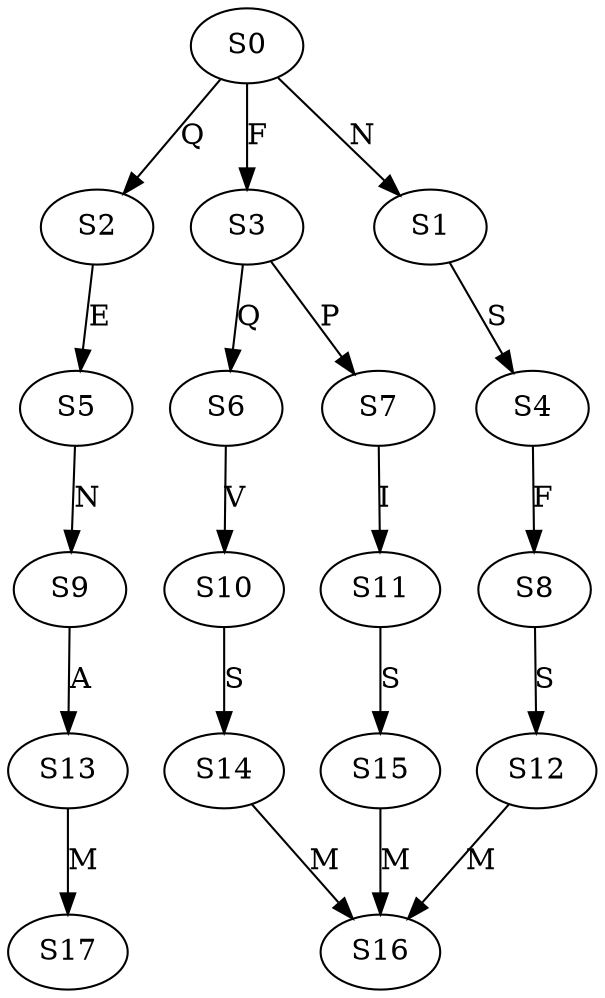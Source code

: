 strict digraph  {
	S0 -> S1 [ label = N ];
	S0 -> S2 [ label = Q ];
	S0 -> S3 [ label = F ];
	S1 -> S4 [ label = S ];
	S2 -> S5 [ label = E ];
	S3 -> S6 [ label = Q ];
	S3 -> S7 [ label = P ];
	S4 -> S8 [ label = F ];
	S5 -> S9 [ label = N ];
	S6 -> S10 [ label = V ];
	S7 -> S11 [ label = I ];
	S8 -> S12 [ label = S ];
	S9 -> S13 [ label = A ];
	S10 -> S14 [ label = S ];
	S11 -> S15 [ label = S ];
	S12 -> S16 [ label = M ];
	S13 -> S17 [ label = M ];
	S14 -> S16 [ label = M ];
	S15 -> S16 [ label = M ];
}
